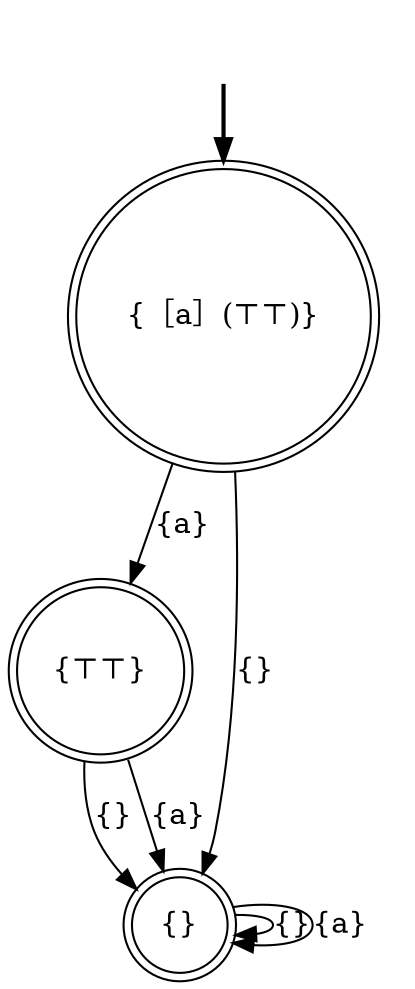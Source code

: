 digraph {
	fake0 [style=invisible]
	"{⊤⊤}" [shape=doublecircle]
	"{［a］(⊤⊤)}" [root=true shape=doublecircle]
	"{}" [shape=doublecircle]
	fake0 -> "{［a］(⊤⊤)}" [style=bold]
	"{［a］(⊤⊤)}" -> "{}" [label="{}"]
	"{}" -> "{}" [label="{}"]
	"{}" -> "{}" [label="{a}"]
	"{⊤⊤}" -> "{}" [label="{}"]
	"{⊤⊤}" -> "{}" [label="{a}"]
	"{［a］(⊤⊤)}" -> "{⊤⊤}" [label="{a}"]
}
